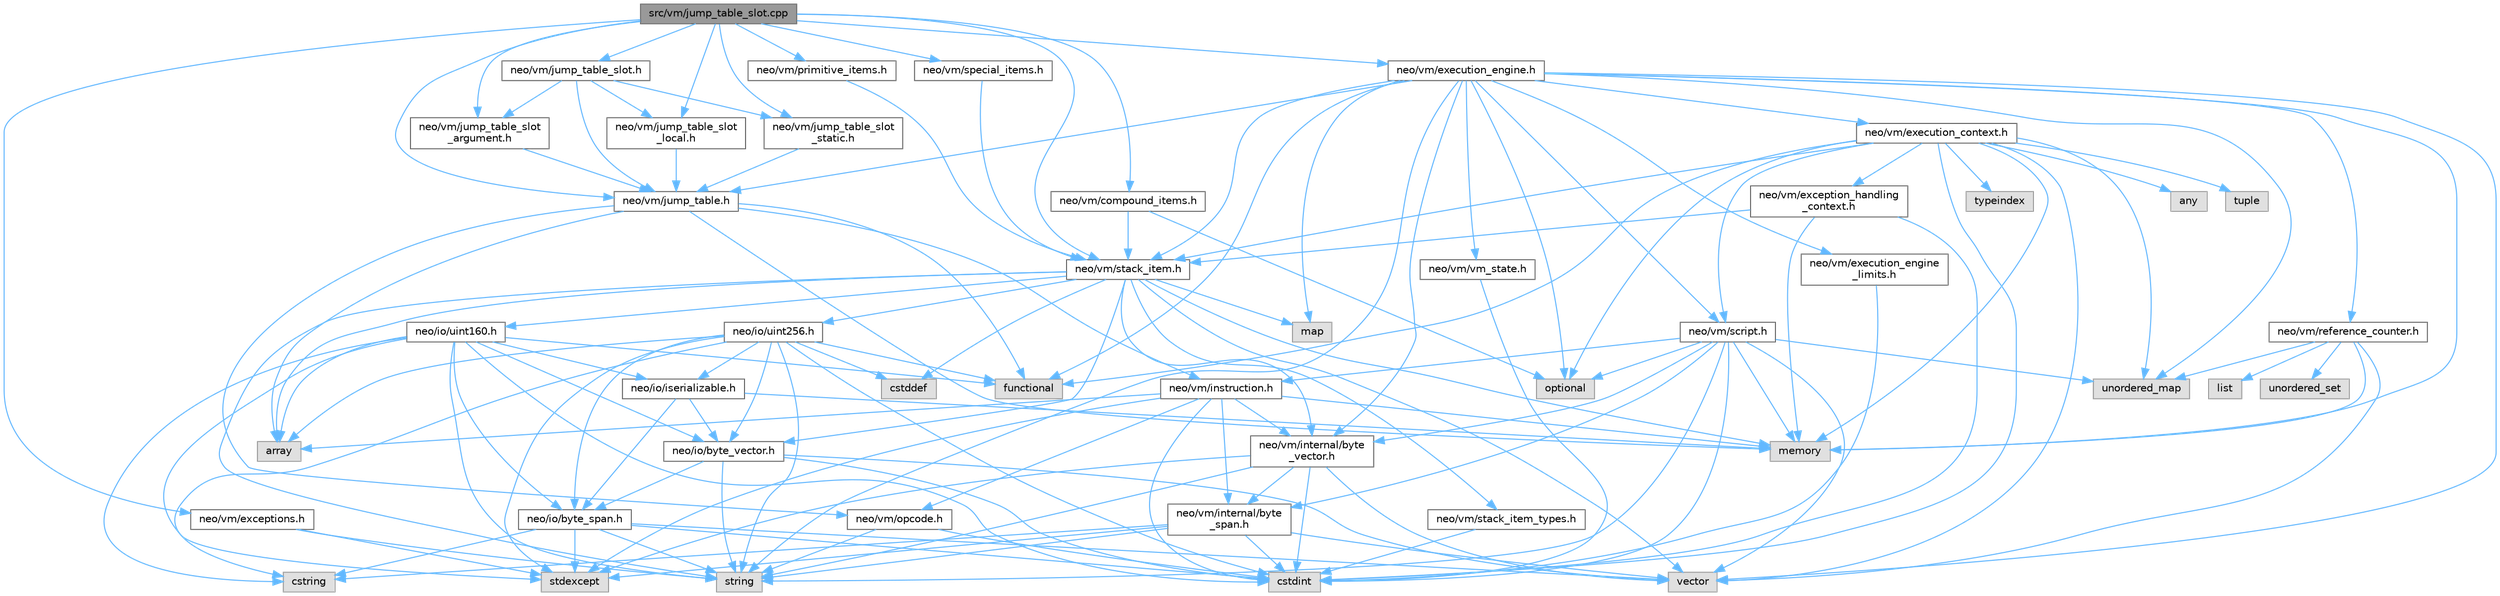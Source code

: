 digraph "src/vm/jump_table_slot.cpp"
{
 // LATEX_PDF_SIZE
  bgcolor="transparent";
  edge [fontname=Helvetica,fontsize=10,labelfontname=Helvetica,labelfontsize=10];
  node [fontname=Helvetica,fontsize=10,shape=box,height=0.2,width=0.4];
  Node1 [id="Node000001",label="src/vm/jump_table_slot.cpp",height=0.2,width=0.4,color="gray40", fillcolor="grey60", style="filled", fontcolor="black",tooltip=" "];
  Node1 -> Node2 [id="edge1_Node000001_Node000002",color="steelblue1",style="solid",tooltip=" "];
  Node2 [id="Node000002",label="neo/vm/compound_items.h",height=0.2,width=0.4,color="grey40", fillcolor="white", style="filled",URL="$compound__items_8h.html",tooltip=" "];
  Node2 -> Node3 [id="edge2_Node000002_Node000003",color="steelblue1",style="solid",tooltip=" "];
  Node3 [id="Node000003",label="neo/vm/stack_item.h",height=0.2,width=0.4,color="grey40", fillcolor="white", style="filled",URL="$stack__item_8h.html",tooltip=" "];
  Node3 -> Node4 [id="edge3_Node000003_Node000004",color="steelblue1",style="solid",tooltip=" "];
  Node4 [id="Node000004",label="neo/io/byte_vector.h",height=0.2,width=0.4,color="grey40", fillcolor="white", style="filled",URL="$io_2byte__vector_8h.html",tooltip=" "];
  Node4 -> Node5 [id="edge4_Node000004_Node000005",color="steelblue1",style="solid",tooltip=" "];
  Node5 [id="Node000005",label="neo/io/byte_span.h",height=0.2,width=0.4,color="grey40", fillcolor="white", style="filled",URL="$io_2byte__span_8h.html",tooltip=" "];
  Node5 -> Node6 [id="edge5_Node000005_Node000006",color="steelblue1",style="solid",tooltip=" "];
  Node6 [id="Node000006",label="cstdint",height=0.2,width=0.4,color="grey60", fillcolor="#E0E0E0", style="filled",tooltip=" "];
  Node5 -> Node7 [id="edge6_Node000005_Node000007",color="steelblue1",style="solid",tooltip=" "];
  Node7 [id="Node000007",label="cstring",height=0.2,width=0.4,color="grey60", fillcolor="#E0E0E0", style="filled",tooltip=" "];
  Node5 -> Node8 [id="edge7_Node000005_Node000008",color="steelblue1",style="solid",tooltip=" "];
  Node8 [id="Node000008",label="stdexcept",height=0.2,width=0.4,color="grey60", fillcolor="#E0E0E0", style="filled",tooltip=" "];
  Node5 -> Node9 [id="edge8_Node000005_Node000009",color="steelblue1",style="solid",tooltip=" "];
  Node9 [id="Node000009",label="string",height=0.2,width=0.4,color="grey60", fillcolor="#E0E0E0", style="filled",tooltip=" "];
  Node5 -> Node10 [id="edge9_Node000005_Node000010",color="steelblue1",style="solid",tooltip=" "];
  Node10 [id="Node000010",label="vector",height=0.2,width=0.4,color="grey60", fillcolor="#E0E0E0", style="filled",tooltip=" "];
  Node4 -> Node6 [id="edge10_Node000004_Node000006",color="steelblue1",style="solid",tooltip=" "];
  Node4 -> Node9 [id="edge11_Node000004_Node000009",color="steelblue1",style="solid",tooltip=" "];
  Node4 -> Node10 [id="edge12_Node000004_Node000010",color="steelblue1",style="solid",tooltip=" "];
  Node3 -> Node11 [id="edge13_Node000003_Node000011",color="steelblue1",style="solid",tooltip=" "];
  Node11 [id="Node000011",label="neo/io/uint160.h",height=0.2,width=0.4,color="grey40", fillcolor="white", style="filled",URL="$uint160_8h.html",tooltip=" "];
  Node11 -> Node5 [id="edge14_Node000011_Node000005",color="steelblue1",style="solid",tooltip=" "];
  Node11 -> Node4 [id="edge15_Node000011_Node000004",color="steelblue1",style="solid",tooltip=" "];
  Node11 -> Node12 [id="edge16_Node000011_Node000012",color="steelblue1",style="solid",tooltip=" "];
  Node12 [id="Node000012",label="neo/io/iserializable.h",height=0.2,width=0.4,color="grey40", fillcolor="white", style="filled",URL="$iserializable_8h.html",tooltip=" "];
  Node12 -> Node5 [id="edge17_Node000012_Node000005",color="steelblue1",style="solid",tooltip=" "];
  Node12 -> Node4 [id="edge18_Node000012_Node000004",color="steelblue1",style="solid",tooltip=" "];
  Node12 -> Node13 [id="edge19_Node000012_Node000013",color="steelblue1",style="solid",tooltip=" "];
  Node13 [id="Node000013",label="memory",height=0.2,width=0.4,color="grey60", fillcolor="#E0E0E0", style="filled",tooltip=" "];
  Node11 -> Node14 [id="edge20_Node000011_Node000014",color="steelblue1",style="solid",tooltip=" "];
  Node14 [id="Node000014",label="array",height=0.2,width=0.4,color="grey60", fillcolor="#E0E0E0", style="filled",tooltip=" "];
  Node11 -> Node6 [id="edge21_Node000011_Node000006",color="steelblue1",style="solid",tooltip=" "];
  Node11 -> Node7 [id="edge22_Node000011_Node000007",color="steelblue1",style="solid",tooltip=" "];
  Node11 -> Node15 [id="edge23_Node000011_Node000015",color="steelblue1",style="solid",tooltip=" "];
  Node15 [id="Node000015",label="functional",height=0.2,width=0.4,color="grey60", fillcolor="#E0E0E0", style="filled",tooltip=" "];
  Node11 -> Node8 [id="edge24_Node000011_Node000008",color="steelblue1",style="solid",tooltip=" "];
  Node11 -> Node9 [id="edge25_Node000011_Node000009",color="steelblue1",style="solid",tooltip=" "];
  Node3 -> Node16 [id="edge26_Node000003_Node000016",color="steelblue1",style="solid",tooltip=" "];
  Node16 [id="Node000016",label="neo/io/uint256.h",height=0.2,width=0.4,color="grey40", fillcolor="white", style="filled",URL="$uint256_8h.html",tooltip=" "];
  Node16 -> Node5 [id="edge27_Node000016_Node000005",color="steelblue1",style="solid",tooltip=" "];
  Node16 -> Node4 [id="edge28_Node000016_Node000004",color="steelblue1",style="solid",tooltip=" "];
  Node16 -> Node12 [id="edge29_Node000016_Node000012",color="steelblue1",style="solid",tooltip=" "];
  Node16 -> Node14 [id="edge30_Node000016_Node000014",color="steelblue1",style="solid",tooltip=" "];
  Node16 -> Node17 [id="edge31_Node000016_Node000017",color="steelblue1",style="solid",tooltip=" "];
  Node17 [id="Node000017",label="cstddef",height=0.2,width=0.4,color="grey60", fillcolor="#E0E0E0", style="filled",tooltip=" "];
  Node16 -> Node6 [id="edge32_Node000016_Node000006",color="steelblue1",style="solid",tooltip=" "];
  Node16 -> Node7 [id="edge33_Node000016_Node000007",color="steelblue1",style="solid",tooltip=" "];
  Node16 -> Node15 [id="edge34_Node000016_Node000015",color="steelblue1",style="solid",tooltip=" "];
  Node16 -> Node8 [id="edge35_Node000016_Node000008",color="steelblue1",style="solid",tooltip=" "];
  Node16 -> Node9 [id="edge36_Node000016_Node000009",color="steelblue1",style="solid",tooltip=" "];
  Node3 -> Node18 [id="edge37_Node000003_Node000018",color="steelblue1",style="solid",tooltip=" "];
  Node18 [id="Node000018",label="neo/vm/internal/byte\l_vector.h",height=0.2,width=0.4,color="grey40", fillcolor="white", style="filled",URL="$vm_2internal_2byte__vector_8h.html",tooltip=" "];
  Node18 -> Node19 [id="edge38_Node000018_Node000019",color="steelblue1",style="solid",tooltip=" "];
  Node19 [id="Node000019",label="neo/vm/internal/byte\l_span.h",height=0.2,width=0.4,color="grey40", fillcolor="white", style="filled",URL="$vm_2internal_2byte__span_8h.html",tooltip=" "];
  Node19 -> Node6 [id="edge39_Node000019_Node000006",color="steelblue1",style="solid",tooltip=" "];
  Node19 -> Node7 [id="edge40_Node000019_Node000007",color="steelblue1",style="solid",tooltip=" "];
  Node19 -> Node8 [id="edge41_Node000019_Node000008",color="steelblue1",style="solid",tooltip=" "];
  Node19 -> Node9 [id="edge42_Node000019_Node000009",color="steelblue1",style="solid",tooltip=" "];
  Node19 -> Node10 [id="edge43_Node000019_Node000010",color="steelblue1",style="solid",tooltip=" "];
  Node18 -> Node6 [id="edge44_Node000018_Node000006",color="steelblue1",style="solid",tooltip=" "];
  Node18 -> Node8 [id="edge45_Node000018_Node000008",color="steelblue1",style="solid",tooltip=" "];
  Node18 -> Node9 [id="edge46_Node000018_Node000009",color="steelblue1",style="solid",tooltip=" "];
  Node18 -> Node10 [id="edge47_Node000018_Node000010",color="steelblue1",style="solid",tooltip=" "];
  Node3 -> Node20 [id="edge48_Node000003_Node000020",color="steelblue1",style="solid",tooltip=" "];
  Node20 [id="Node000020",label="neo/vm/stack_item_types.h",height=0.2,width=0.4,color="grey40", fillcolor="white", style="filled",URL="$stack__item__types_8h.html",tooltip=" "];
  Node20 -> Node6 [id="edge49_Node000020_Node000006",color="steelblue1",style="solid",tooltip=" "];
  Node3 -> Node14 [id="edge50_Node000003_Node000014",color="steelblue1",style="solid",tooltip=" "];
  Node3 -> Node17 [id="edge51_Node000003_Node000017",color="steelblue1",style="solid",tooltip=" "];
  Node3 -> Node21 [id="edge52_Node000003_Node000021",color="steelblue1",style="solid",tooltip=" "];
  Node21 [id="Node000021",label="map",height=0.2,width=0.4,color="grey60", fillcolor="#E0E0E0", style="filled",tooltip=" "];
  Node3 -> Node13 [id="edge53_Node000003_Node000013",color="steelblue1",style="solid",tooltip=" "];
  Node3 -> Node9 [id="edge54_Node000003_Node000009",color="steelblue1",style="solid",tooltip=" "];
  Node3 -> Node10 [id="edge55_Node000003_Node000010",color="steelblue1",style="solid",tooltip=" "];
  Node2 -> Node22 [id="edge56_Node000002_Node000022",color="steelblue1",style="solid",tooltip=" "];
  Node22 [id="Node000022",label="optional",height=0.2,width=0.4,color="grey60", fillcolor="#E0E0E0", style="filled",tooltip=" "];
  Node1 -> Node23 [id="edge57_Node000001_Node000023",color="steelblue1",style="solid",tooltip=" "];
  Node23 [id="Node000023",label="neo/vm/exceptions.h",height=0.2,width=0.4,color="grey40", fillcolor="white", style="filled",URL="$vm_2exceptions_8h.html",tooltip=" "];
  Node23 -> Node8 [id="edge58_Node000023_Node000008",color="steelblue1",style="solid",tooltip=" "];
  Node23 -> Node9 [id="edge59_Node000023_Node000009",color="steelblue1",style="solid",tooltip=" "];
  Node1 -> Node24 [id="edge60_Node000001_Node000024",color="steelblue1",style="solid",tooltip=" "];
  Node24 [id="Node000024",label="neo/vm/execution_engine.h",height=0.2,width=0.4,color="grey40", fillcolor="white", style="filled",URL="$execution__engine_8h.html",tooltip=" "];
  Node24 -> Node25 [id="edge61_Node000024_Node000025",color="steelblue1",style="solid",tooltip=" "];
  Node25 [id="Node000025",label="neo/vm/execution_context.h",height=0.2,width=0.4,color="grey40", fillcolor="white", style="filled",URL="$execution__context_8h.html",tooltip=" "];
  Node25 -> Node26 [id="edge62_Node000025_Node000026",color="steelblue1",style="solid",tooltip=" "];
  Node26 [id="Node000026",label="neo/vm/exception_handling\l_context.h",height=0.2,width=0.4,color="grey40", fillcolor="white", style="filled",URL="$exception__handling__context_8h.html",tooltip=" "];
  Node26 -> Node3 [id="edge63_Node000026_Node000003",color="steelblue1",style="solid",tooltip=" "];
  Node26 -> Node6 [id="edge64_Node000026_Node000006",color="steelblue1",style="solid",tooltip=" "];
  Node26 -> Node13 [id="edge65_Node000026_Node000013",color="steelblue1",style="solid",tooltip=" "];
  Node25 -> Node27 [id="edge66_Node000025_Node000027",color="steelblue1",style="solid",tooltip=" "];
  Node27 [id="Node000027",label="neo/vm/script.h",height=0.2,width=0.4,color="grey40", fillcolor="white", style="filled",URL="$script_8h.html",tooltip=" "];
  Node27 -> Node28 [id="edge67_Node000027_Node000028",color="steelblue1",style="solid",tooltip=" "];
  Node28 [id="Node000028",label="neo/vm/instruction.h",height=0.2,width=0.4,color="grey40", fillcolor="white", style="filled",URL="$instruction_8h.html",tooltip=" "];
  Node28 -> Node19 [id="edge68_Node000028_Node000019",color="steelblue1",style="solid",tooltip=" "];
  Node28 -> Node18 [id="edge69_Node000028_Node000018",color="steelblue1",style="solid",tooltip=" "];
  Node28 -> Node29 [id="edge70_Node000028_Node000029",color="steelblue1",style="solid",tooltip=" "];
  Node29 [id="Node000029",label="neo/vm/opcode.h",height=0.2,width=0.4,color="grey40", fillcolor="white", style="filled",URL="$opcode_8h.html",tooltip=" "];
  Node29 -> Node6 [id="edge71_Node000029_Node000006",color="steelblue1",style="solid",tooltip=" "];
  Node29 -> Node9 [id="edge72_Node000029_Node000009",color="steelblue1",style="solid",tooltip=" "];
  Node28 -> Node14 [id="edge73_Node000028_Node000014",color="steelblue1",style="solid",tooltip=" "];
  Node28 -> Node6 [id="edge74_Node000028_Node000006",color="steelblue1",style="solid",tooltip=" "];
  Node28 -> Node13 [id="edge75_Node000028_Node000013",color="steelblue1",style="solid",tooltip=" "];
  Node28 -> Node8 [id="edge76_Node000028_Node000008",color="steelblue1",style="solid",tooltip=" "];
  Node27 -> Node19 [id="edge77_Node000027_Node000019",color="steelblue1",style="solid",tooltip=" "];
  Node27 -> Node18 [id="edge78_Node000027_Node000018",color="steelblue1",style="solid",tooltip=" "];
  Node27 -> Node6 [id="edge79_Node000027_Node000006",color="steelblue1",style="solid",tooltip=" "];
  Node27 -> Node13 [id="edge80_Node000027_Node000013",color="steelblue1",style="solid",tooltip=" "];
  Node27 -> Node22 [id="edge81_Node000027_Node000022",color="steelblue1",style="solid",tooltip=" "];
  Node27 -> Node9 [id="edge82_Node000027_Node000009",color="steelblue1",style="solid",tooltip=" "];
  Node27 -> Node30 [id="edge83_Node000027_Node000030",color="steelblue1",style="solid",tooltip=" "];
  Node30 [id="Node000030",label="unordered_map",height=0.2,width=0.4,color="grey60", fillcolor="#E0E0E0", style="filled",tooltip=" "];
  Node27 -> Node10 [id="edge84_Node000027_Node000010",color="steelblue1",style="solid",tooltip=" "];
  Node25 -> Node3 [id="edge85_Node000025_Node000003",color="steelblue1",style="solid",tooltip=" "];
  Node25 -> Node31 [id="edge86_Node000025_Node000031",color="steelblue1",style="solid",tooltip=" "];
  Node31 [id="Node000031",label="any",height=0.2,width=0.4,color="grey60", fillcolor="#E0E0E0", style="filled",tooltip=" "];
  Node25 -> Node6 [id="edge87_Node000025_Node000006",color="steelblue1",style="solid",tooltip=" "];
  Node25 -> Node15 [id="edge88_Node000025_Node000015",color="steelblue1",style="solid",tooltip=" "];
  Node25 -> Node13 [id="edge89_Node000025_Node000013",color="steelblue1",style="solid",tooltip=" "];
  Node25 -> Node22 [id="edge90_Node000025_Node000022",color="steelblue1",style="solid",tooltip=" "];
  Node25 -> Node32 [id="edge91_Node000025_Node000032",color="steelblue1",style="solid",tooltip=" "];
  Node32 [id="Node000032",label="tuple",height=0.2,width=0.4,color="grey60", fillcolor="#E0E0E0", style="filled",tooltip=" "];
  Node25 -> Node33 [id="edge92_Node000025_Node000033",color="steelblue1",style="solid",tooltip=" "];
  Node33 [id="Node000033",label="typeindex",height=0.2,width=0.4,color="grey60", fillcolor="#E0E0E0", style="filled",tooltip=" "];
  Node25 -> Node30 [id="edge93_Node000025_Node000030",color="steelblue1",style="solid",tooltip=" "];
  Node25 -> Node10 [id="edge94_Node000025_Node000010",color="steelblue1",style="solid",tooltip=" "];
  Node24 -> Node34 [id="edge95_Node000024_Node000034",color="steelblue1",style="solid",tooltip=" "];
  Node34 [id="Node000034",label="neo/vm/execution_engine\l_limits.h",height=0.2,width=0.4,color="grey40", fillcolor="white", style="filled",URL="$execution__engine__limits_8h.html",tooltip=" "];
  Node34 -> Node6 [id="edge96_Node000034_Node000006",color="steelblue1",style="solid",tooltip=" "];
  Node24 -> Node18 [id="edge97_Node000024_Node000018",color="steelblue1",style="solid",tooltip=" "];
  Node24 -> Node35 [id="edge98_Node000024_Node000035",color="steelblue1",style="solid",tooltip=" "];
  Node35 [id="Node000035",label="neo/vm/jump_table.h",height=0.2,width=0.4,color="grey40", fillcolor="white", style="filled",URL="$jump__table_8h.html",tooltip=" "];
  Node35 -> Node28 [id="edge99_Node000035_Node000028",color="steelblue1",style="solid",tooltip=" "];
  Node35 -> Node29 [id="edge100_Node000035_Node000029",color="steelblue1",style="solid",tooltip=" "];
  Node35 -> Node14 [id="edge101_Node000035_Node000014",color="steelblue1",style="solid",tooltip=" "];
  Node35 -> Node15 [id="edge102_Node000035_Node000015",color="steelblue1",style="solid",tooltip=" "];
  Node35 -> Node13 [id="edge103_Node000035_Node000013",color="steelblue1",style="solid",tooltip=" "];
  Node24 -> Node36 [id="edge104_Node000024_Node000036",color="steelblue1",style="solid",tooltip=" "];
  Node36 [id="Node000036",label="neo/vm/reference_counter.h",height=0.2,width=0.4,color="grey40", fillcolor="white", style="filled",URL="$reference__counter_8h.html",tooltip=" "];
  Node36 -> Node37 [id="edge105_Node000036_Node000037",color="steelblue1",style="solid",tooltip=" "];
  Node37 [id="Node000037",label="list",height=0.2,width=0.4,color="grey60", fillcolor="#E0E0E0", style="filled",tooltip=" "];
  Node36 -> Node13 [id="edge106_Node000036_Node000013",color="steelblue1",style="solid",tooltip=" "];
  Node36 -> Node30 [id="edge107_Node000036_Node000030",color="steelblue1",style="solid",tooltip=" "];
  Node36 -> Node38 [id="edge108_Node000036_Node000038",color="steelblue1",style="solid",tooltip=" "];
  Node38 [id="Node000038",label="unordered_set",height=0.2,width=0.4,color="grey60", fillcolor="#E0E0E0", style="filled",tooltip=" "];
  Node36 -> Node10 [id="edge109_Node000036_Node000010",color="steelblue1",style="solid",tooltip=" "];
  Node24 -> Node27 [id="edge110_Node000024_Node000027",color="steelblue1",style="solid",tooltip=" "];
  Node24 -> Node3 [id="edge111_Node000024_Node000003",color="steelblue1",style="solid",tooltip=" "];
  Node24 -> Node39 [id="edge112_Node000024_Node000039",color="steelblue1",style="solid",tooltip=" "];
  Node39 [id="Node000039",label="neo/vm/vm_state.h",height=0.2,width=0.4,color="grey40", fillcolor="white", style="filled",URL="$vm__state_8h.html",tooltip=" "];
  Node39 -> Node6 [id="edge113_Node000039_Node000006",color="steelblue1",style="solid",tooltip=" "];
  Node24 -> Node15 [id="edge114_Node000024_Node000015",color="steelblue1",style="solid",tooltip=" "];
  Node24 -> Node21 [id="edge115_Node000024_Node000021",color="steelblue1",style="solid",tooltip=" "];
  Node24 -> Node13 [id="edge116_Node000024_Node000013",color="steelblue1",style="solid",tooltip=" "];
  Node24 -> Node22 [id="edge117_Node000024_Node000022",color="steelblue1",style="solid",tooltip=" "];
  Node24 -> Node9 [id="edge118_Node000024_Node000009",color="steelblue1",style="solid",tooltip=" "];
  Node24 -> Node30 [id="edge119_Node000024_Node000030",color="steelblue1",style="solid",tooltip=" "];
  Node24 -> Node10 [id="edge120_Node000024_Node000010",color="steelblue1",style="solid",tooltip=" "];
  Node1 -> Node35 [id="edge121_Node000001_Node000035",color="steelblue1",style="solid",tooltip=" "];
  Node1 -> Node40 [id="edge122_Node000001_Node000040",color="steelblue1",style="solid",tooltip=" "];
  Node40 [id="Node000040",label="neo/vm/jump_table_slot.h",height=0.2,width=0.4,color="grey40", fillcolor="white", style="filled",URL="$jump__table__slot_8h.html",tooltip=" "];
  Node40 -> Node35 [id="edge123_Node000040_Node000035",color="steelblue1",style="solid",tooltip=" "];
  Node40 -> Node41 [id="edge124_Node000040_Node000041",color="steelblue1",style="solid",tooltip=" "];
  Node41 [id="Node000041",label="neo/vm/jump_table_slot\l_argument.h",height=0.2,width=0.4,color="grey40", fillcolor="white", style="filled",URL="$jump__table__slot__argument_8h.html",tooltip=" "];
  Node41 -> Node35 [id="edge125_Node000041_Node000035",color="steelblue1",style="solid",tooltip=" "];
  Node40 -> Node42 [id="edge126_Node000040_Node000042",color="steelblue1",style="solid",tooltip=" "];
  Node42 [id="Node000042",label="neo/vm/jump_table_slot\l_local.h",height=0.2,width=0.4,color="grey40", fillcolor="white", style="filled",URL="$jump__table__slot__local_8h.html",tooltip=" "];
  Node42 -> Node35 [id="edge127_Node000042_Node000035",color="steelblue1",style="solid",tooltip=" "];
  Node40 -> Node43 [id="edge128_Node000040_Node000043",color="steelblue1",style="solid",tooltip=" "];
  Node43 [id="Node000043",label="neo/vm/jump_table_slot\l_static.h",height=0.2,width=0.4,color="grey40", fillcolor="white", style="filled",URL="$jump__table__slot__static_8h.html",tooltip=" "];
  Node43 -> Node35 [id="edge129_Node000043_Node000035",color="steelblue1",style="solid",tooltip=" "];
  Node1 -> Node41 [id="edge130_Node000001_Node000041",color="steelblue1",style="solid",tooltip=" "];
  Node1 -> Node42 [id="edge131_Node000001_Node000042",color="steelblue1",style="solid",tooltip=" "];
  Node1 -> Node43 [id="edge132_Node000001_Node000043",color="steelblue1",style="solid",tooltip=" "];
  Node1 -> Node44 [id="edge133_Node000001_Node000044",color="steelblue1",style="solid",tooltip=" "];
  Node44 [id="Node000044",label="neo/vm/primitive_items.h",height=0.2,width=0.4,color="grey40", fillcolor="white", style="filled",URL="$primitive__items_8h.html",tooltip=" "];
  Node44 -> Node3 [id="edge134_Node000044_Node000003",color="steelblue1",style="solid",tooltip=" "];
  Node1 -> Node45 [id="edge135_Node000001_Node000045",color="steelblue1",style="solid",tooltip=" "];
  Node45 [id="Node000045",label="neo/vm/special_items.h",height=0.2,width=0.4,color="grey40", fillcolor="white", style="filled",URL="$special__items_8h.html",tooltip=" "];
  Node45 -> Node3 [id="edge136_Node000045_Node000003",color="steelblue1",style="solid",tooltip=" "];
  Node1 -> Node3 [id="edge137_Node000001_Node000003",color="steelblue1",style="solid",tooltip=" "];
}
